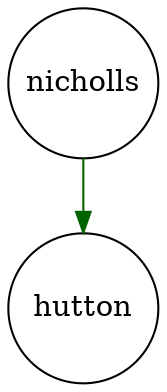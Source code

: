 digraph fullagr_nicholls_hutton { 
 K=0.6 
 "nicholls" -> { "hutton" } [color="darkgreen", arrowhead="normal", penwidth=1, href="#123"]; 
 "nicholls" [shape="circle", fixedsize="true", height=1, width=1, style="filled", fillcolor="white", href="#nicholls"]; 
 "hutton" [shape="circle", fixedsize="true", height=1, width=1, style="filled", fillcolor="white", href="#hutton"]; 

}